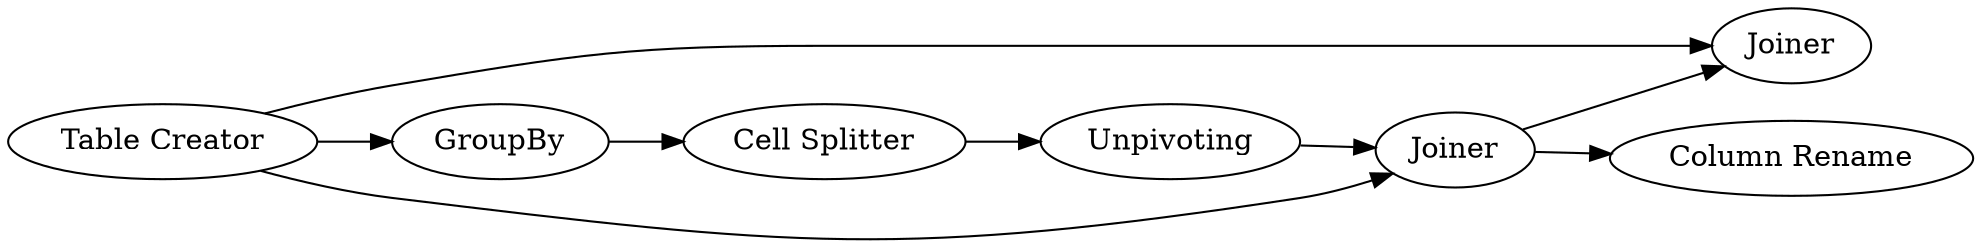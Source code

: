 digraph {
	"8339975306845005218_30" [label=GroupBy]
	"8339975306845005218_31" [label=Joiner]
	"8339975306845005218_28" [label="Cell Splitter"]
	"8339975306845005218_34" [label="Table Creator"]
	"8339975306845005218_29" [label=Joiner]
	"8339975306845005218_33" [label=Unpivoting]
	"8339975306845005218_32" [label="Column Rename"]
	"8339975306845005218_30" -> "8339975306845005218_28"
	"8339975306845005218_34" -> "8339975306845005218_30"
	"8339975306845005218_29" -> "8339975306845005218_31"
	"8339975306845005218_29" -> "8339975306845005218_32"
	"8339975306845005218_28" -> "8339975306845005218_33"
	"8339975306845005218_34" -> "8339975306845005218_29"
	"8339975306845005218_33" -> "8339975306845005218_29"
	"8339975306845005218_34" -> "8339975306845005218_31"
	rankdir=LR
}
